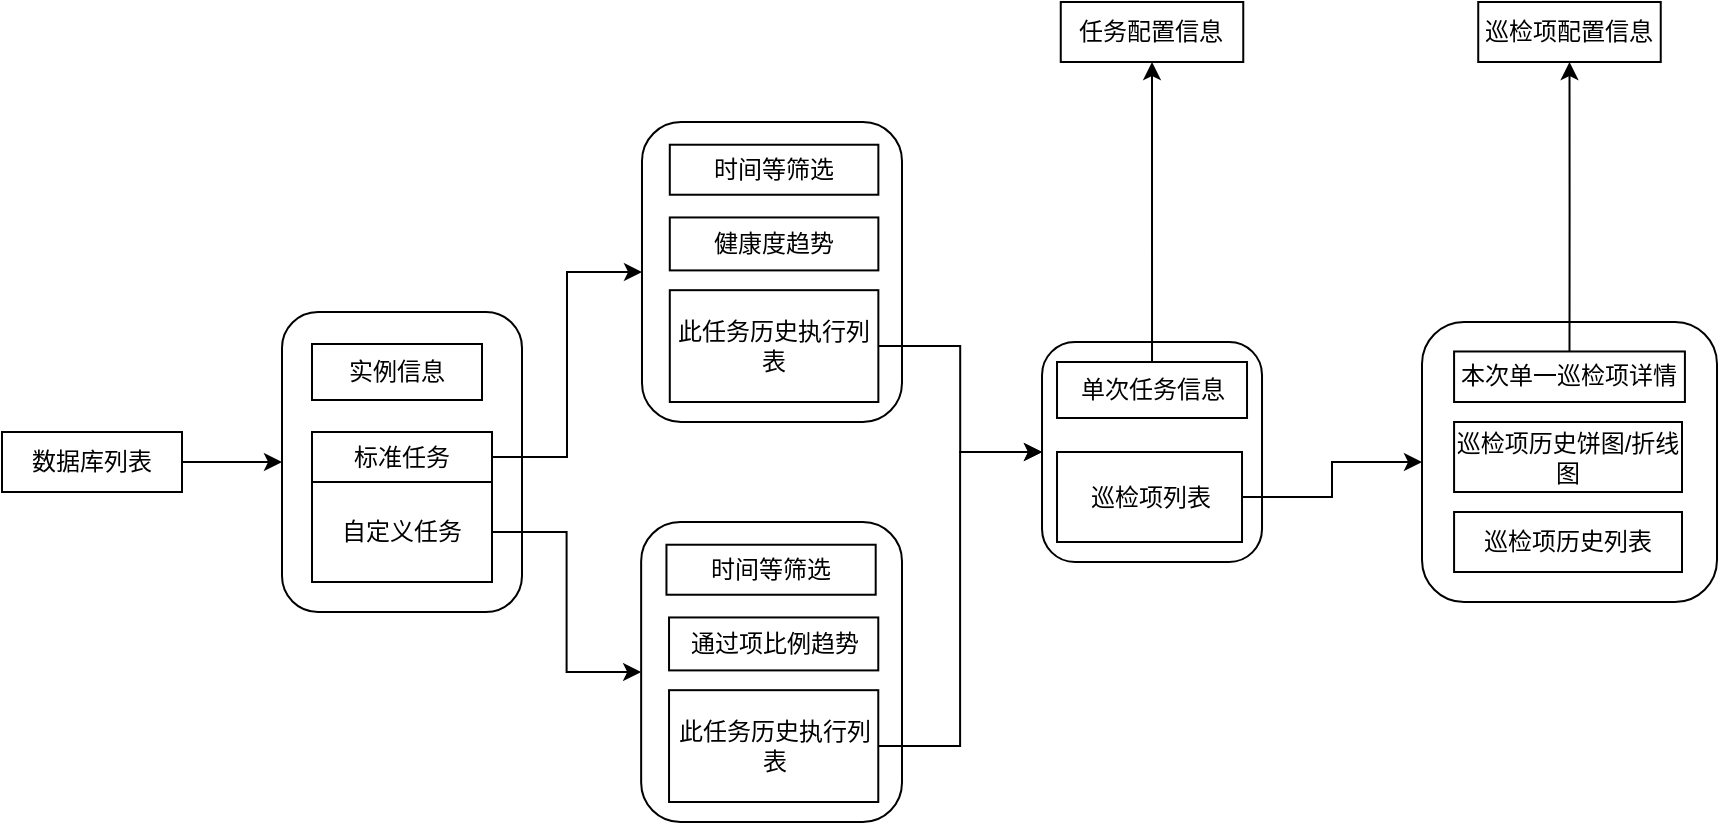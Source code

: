 <mxfile version="25.0.3">
  <diagram id="C5RBs43oDa-KdzZeNtuy" name="Page-1">
    <mxGraphModel dx="1769" dy="3083" grid="1" gridSize="10" guides="1" tooltips="1" connect="1" arrows="1" fold="1" page="1" pageScale="1" pageWidth="827" pageHeight="1169" math="0" shadow="0">
      <root>
        <mxCell id="WIyWlLk6GJQsqaUBKTNV-0" />
        <mxCell id="WIyWlLk6GJQsqaUBKTNV-1" parent="WIyWlLk6GJQsqaUBKTNV-0" />
        <mxCell id="JOPA2APvZcbgH6mCufrY-14" style="edgeStyle=orthogonalEdgeStyle;rounded=0;orthogonalLoop=1;jettySize=auto;html=1;exitX=1;exitY=0.5;exitDx=0;exitDy=0;entryX=0;entryY=0.5;entryDx=0;entryDy=0;" parent="WIyWlLk6GJQsqaUBKTNV-1" source="L1au-kwzUeggpMmvO1oj-0" target="JOPA2APvZcbgH6mCufrY-10" edge="1">
          <mxGeometry relative="1" as="geometry" />
        </mxCell>
        <mxCell id="L1au-kwzUeggpMmvO1oj-0" value="数据库列表" style="rounded=0;whiteSpace=wrap;html=1;" parent="WIyWlLk6GJQsqaUBKTNV-1" vertex="1">
          <mxGeometry x="-140" y="-1055" width="90" height="30" as="geometry" />
        </mxCell>
        <mxCell id="L1au-kwzUeggpMmvO1oj-12" value="" style="group" parent="WIyWlLk6GJQsqaUBKTNV-1" vertex="1" connectable="0">
          <mxGeometry x="380.01" y="-1115" width="110" height="140" as="geometry" />
        </mxCell>
        <mxCell id="L1au-kwzUeggpMmvO1oj-3" value="" style="rounded=1;whiteSpace=wrap;html=1;" parent="L1au-kwzUeggpMmvO1oj-12" vertex="1">
          <mxGeometry y="15" width="110" height="110" as="geometry" />
        </mxCell>
        <mxCell id="L1au-kwzUeggpMmvO1oj-6" value="巡检项列表" style="rounded=0;whiteSpace=wrap;html=1;" parent="L1au-kwzUeggpMmvO1oj-12" vertex="1">
          <mxGeometry x="7.5" y="70" width="92.5" height="45" as="geometry" />
        </mxCell>
        <mxCell id="L1au-kwzUeggpMmvO1oj-9" value="&lt;div&gt;单次任务信息&lt;/div&gt;" style="rounded=0;whiteSpace=wrap;html=1;" parent="L1au-kwzUeggpMmvO1oj-12" vertex="1">
          <mxGeometry x="7.5" y="25" width="95" height="28.0" as="geometry" />
        </mxCell>
        <mxCell id="L1au-kwzUeggpMmvO1oj-18" value="" style="group;autosize=0;resizeWidth=0;resizable=1;" parent="WIyWlLk6GJQsqaUBKTNV-1" vertex="1" connectable="0">
          <mxGeometry x="570" y="-1110" width="147.5" height="140" as="geometry" />
        </mxCell>
        <mxCell id="L1au-kwzUeggpMmvO1oj-17" value="" style="rounded=1;whiteSpace=wrap;html=1;" parent="L1au-kwzUeggpMmvO1oj-18" vertex="1">
          <mxGeometry width="147.5" height="140" as="geometry" />
        </mxCell>
        <mxCell id="L1au-kwzUeggpMmvO1oj-13" value="本次单一巡检项详情" style="rounded=0;whiteSpace=wrap;html=1;" parent="L1au-kwzUeggpMmvO1oj-18" vertex="1">
          <mxGeometry x="16.04" y="14.74" width="115.42" height="25.26" as="geometry" />
        </mxCell>
        <mxCell id="L1au-kwzUeggpMmvO1oj-15" value="&lt;div&gt;巡检项历史列表&lt;/div&gt;" style="rounded=0;whiteSpace=wrap;html=1;" parent="L1au-kwzUeggpMmvO1oj-18" vertex="1">
          <mxGeometry x="16.04" y="95" width="113.96" height="30" as="geometry" />
        </mxCell>
        <mxCell id="JOPA2APvZcbgH6mCufrY-2" value="&lt;div&gt;巡检项历史饼图/折线图&lt;/div&gt;" style="rounded=0;whiteSpace=wrap;html=1;" parent="L1au-kwzUeggpMmvO1oj-18" vertex="1">
          <mxGeometry x="16.04" y="50" width="113.96" height="35" as="geometry" />
        </mxCell>
        <mxCell id="L1au-kwzUeggpMmvO1oj-21" value="任务配置信息" style="rounded=0;whiteSpace=wrap;html=1;" parent="WIyWlLk6GJQsqaUBKTNV-1" vertex="1">
          <mxGeometry x="389.38" y="-1270" width="91.25" height="30" as="geometry" />
        </mxCell>
        <mxCell id="L1au-kwzUeggpMmvO1oj-20" style="edgeStyle=orthogonalEdgeStyle;rounded=0;orthogonalLoop=1;jettySize=auto;html=1;exitX=0.5;exitY=0;exitDx=0;exitDy=0;entryX=0.5;entryY=1;entryDx=0;entryDy=0;" parent="WIyWlLk6GJQsqaUBKTNV-1" source="L1au-kwzUeggpMmvO1oj-9" target="L1au-kwzUeggpMmvO1oj-21" edge="1">
          <mxGeometry relative="1" as="geometry">
            <mxPoint x="425" y="-1120" as="targetPoint" />
          </mxGeometry>
        </mxCell>
        <mxCell id="JOPA2APvZcbgH6mCufrY-6" value="" style="group" parent="WIyWlLk6GJQsqaUBKTNV-1" vertex="1" connectable="0">
          <mxGeometry x="180" y="-1210" width="130" height="150" as="geometry" />
        </mxCell>
        <mxCell id="L1au-kwzUeggpMmvO1oj-27" value="" style="group" parent="JOPA2APvZcbgH6mCufrY-6" vertex="1" connectable="0">
          <mxGeometry x="-0.005" width="129.504" height="150.0" as="geometry" />
        </mxCell>
        <mxCell id="L1au-kwzUeggpMmvO1oj-25" value="" style="rounded=1;whiteSpace=wrap;html=1;" parent="L1au-kwzUeggpMmvO1oj-27" vertex="1">
          <mxGeometry x="0.0" width="130" height="150.0" as="geometry" />
        </mxCell>
        <mxCell id="L1au-kwzUeggpMmvO1oj-1" value="&lt;div&gt;此任务历史执行列表&lt;/div&gt;" style="rounded=0;whiteSpace=wrap;html=1;" parent="L1au-kwzUeggpMmvO1oj-27" vertex="1">
          <mxGeometry x="13.898" y="84.09" width="104.284" height="55.91" as="geometry" />
        </mxCell>
        <mxCell id="L1au-kwzUeggpMmvO1oj-23" value="时间等筛选" style="rounded=0;whiteSpace=wrap;html=1;" parent="L1au-kwzUeggpMmvO1oj-27" vertex="1">
          <mxGeometry x="13.898" y="11.364" width="104.284" height="25" as="geometry" />
        </mxCell>
        <mxCell id="L1au-kwzUeggpMmvO1oj-26" value="健康度趋势" style="rounded=0;whiteSpace=wrap;html=1;" parent="L1au-kwzUeggpMmvO1oj-27" vertex="1">
          <mxGeometry x="13.898" y="47.727" width="104.284" height="26.473" as="geometry" />
        </mxCell>
        <mxCell id="JOPA2APvZcbgH6mCufrY-10" value="" style="rounded=1;whiteSpace=wrap;html=1;" parent="WIyWlLk6GJQsqaUBKTNV-1" vertex="1">
          <mxGeometry y="-1115" width="120" height="150" as="geometry" />
        </mxCell>
        <mxCell id="JOPA2APvZcbgH6mCufrY-22" style="edgeStyle=orthogonalEdgeStyle;rounded=0;orthogonalLoop=1;jettySize=auto;html=1;exitX=1;exitY=0.5;exitDx=0;exitDy=0;entryX=0;entryY=0.5;entryDx=0;entryDy=0;" parent="WIyWlLk6GJQsqaUBKTNV-1" source="JOPA2APvZcbgH6mCufrY-12" target="JOPA2APvZcbgH6mCufrY-18" edge="1">
          <mxGeometry relative="1" as="geometry" />
        </mxCell>
        <mxCell id="JOPA2APvZcbgH6mCufrY-12" value="自定义任务" style="rounded=0;whiteSpace=wrap;html=1;" parent="WIyWlLk6GJQsqaUBKTNV-1" vertex="1">
          <mxGeometry x="15" y="-1030" width="90" height="50" as="geometry" />
        </mxCell>
        <mxCell id="JOPA2APvZcbgH6mCufrY-15" style="edgeStyle=orthogonalEdgeStyle;rounded=0;orthogonalLoop=1;jettySize=auto;html=1;exitX=1;exitY=0.5;exitDx=0;exitDy=0;entryX=0;entryY=0.5;entryDx=0;entryDy=0;" parent="WIyWlLk6GJQsqaUBKTNV-1" source="JOPA2APvZcbgH6mCufrY-13" target="L1au-kwzUeggpMmvO1oj-25" edge="1">
          <mxGeometry relative="1" as="geometry" />
        </mxCell>
        <mxCell id="JOPA2APvZcbgH6mCufrY-13" value="标准任务" style="rounded=0;whiteSpace=wrap;html=1;" parent="WIyWlLk6GJQsqaUBKTNV-1" vertex="1">
          <mxGeometry x="15" y="-1055" width="90" height="25" as="geometry" />
        </mxCell>
        <mxCell id="JOPA2APvZcbgH6mCufrY-16" value="" style="group" parent="WIyWlLk6GJQsqaUBKTNV-1" vertex="1" connectable="0">
          <mxGeometry x="179.58" y="-1010" width="130.42" height="150" as="geometry" />
        </mxCell>
        <mxCell id="JOPA2APvZcbgH6mCufrY-17" value="" style="group" parent="JOPA2APvZcbgH6mCufrY-16" vertex="1" connectable="0">
          <mxGeometry x="-0.005" width="129.922" height="150.0" as="geometry" />
        </mxCell>
        <mxCell id="JOPA2APvZcbgH6mCufrY-18" value="" style="rounded=1;whiteSpace=wrap;html=1;" parent="JOPA2APvZcbgH6mCufrY-17" vertex="1">
          <mxGeometry x="0.0" width="130.42" height="150.0" as="geometry" />
        </mxCell>
        <mxCell id="JOPA2APvZcbgH6mCufrY-19" value="&lt;div&gt;此任务历史执行列表&lt;/div&gt;" style="rounded=0;whiteSpace=wrap;html=1;" parent="JOPA2APvZcbgH6mCufrY-17" vertex="1">
          <mxGeometry x="13.943" y="84.09" width="104.621" height="55.91" as="geometry" />
        </mxCell>
        <mxCell id="JOPA2APvZcbgH6mCufrY-20" value="时间等筛选" style="rounded=0;whiteSpace=wrap;html=1;" parent="JOPA2APvZcbgH6mCufrY-17" vertex="1">
          <mxGeometry x="12.651" y="11.364" width="104.621" height="25" as="geometry" />
        </mxCell>
        <mxCell id="JOPA2APvZcbgH6mCufrY-21" value="通过项比例趋势" style="rounded=0;whiteSpace=wrap;html=1;" parent="JOPA2APvZcbgH6mCufrY-17" vertex="1">
          <mxGeometry x="13.943" y="47.727" width="104.621" height="26.473" as="geometry" />
        </mxCell>
        <mxCell id="JOPA2APvZcbgH6mCufrY-0" value="&lt;div&gt;实例信息&lt;/div&gt;" style="rounded=0;whiteSpace=wrap;html=1;" parent="WIyWlLk6GJQsqaUBKTNV-1" vertex="1">
          <mxGeometry x="15" y="-1099" width="85" height="28" as="geometry" />
        </mxCell>
        <mxCell id="JOPA2APvZcbgH6mCufrY-24" style="edgeStyle=orthogonalEdgeStyle;rounded=0;orthogonalLoop=1;jettySize=auto;html=1;exitX=1;exitY=0.5;exitDx=0;exitDy=0;" parent="WIyWlLk6GJQsqaUBKTNV-1" source="L1au-kwzUeggpMmvO1oj-1" target="L1au-kwzUeggpMmvO1oj-3" edge="1">
          <mxGeometry relative="1" as="geometry" />
        </mxCell>
        <mxCell id="JOPA2APvZcbgH6mCufrY-25" style="edgeStyle=orthogonalEdgeStyle;rounded=0;orthogonalLoop=1;jettySize=auto;html=1;exitX=1;exitY=0.5;exitDx=0;exitDy=0;entryX=0;entryY=0.5;entryDx=0;entryDy=0;" parent="WIyWlLk6GJQsqaUBKTNV-1" source="JOPA2APvZcbgH6mCufrY-19" target="L1au-kwzUeggpMmvO1oj-3" edge="1">
          <mxGeometry relative="1" as="geometry" />
        </mxCell>
        <mxCell id="JOPA2APvZcbgH6mCufrY-26" style="edgeStyle=orthogonalEdgeStyle;rounded=0;orthogonalLoop=1;jettySize=auto;html=1;exitX=1;exitY=0.5;exitDx=0;exitDy=0;entryX=0;entryY=0.5;entryDx=0;entryDy=0;" parent="WIyWlLk6GJQsqaUBKTNV-1" source="L1au-kwzUeggpMmvO1oj-6" target="L1au-kwzUeggpMmvO1oj-17" edge="1">
          <mxGeometry relative="1" as="geometry" />
        </mxCell>
        <mxCell id="JOPA2APvZcbgH6mCufrY-27" value="巡检项配置信息" style="rounded=0;whiteSpace=wrap;html=1;" parent="WIyWlLk6GJQsqaUBKTNV-1" vertex="1">
          <mxGeometry x="598.12" y="-1270" width="91.25" height="30" as="geometry" />
        </mxCell>
        <mxCell id="JOPA2APvZcbgH6mCufrY-28" style="edgeStyle=orthogonalEdgeStyle;rounded=0;orthogonalLoop=1;jettySize=auto;html=1;exitX=0.5;exitY=0;exitDx=0;exitDy=0;" parent="WIyWlLk6GJQsqaUBKTNV-1" source="L1au-kwzUeggpMmvO1oj-13" target="JOPA2APvZcbgH6mCufrY-27" edge="1">
          <mxGeometry relative="1" as="geometry" />
        </mxCell>
      </root>
    </mxGraphModel>
  </diagram>
</mxfile>

